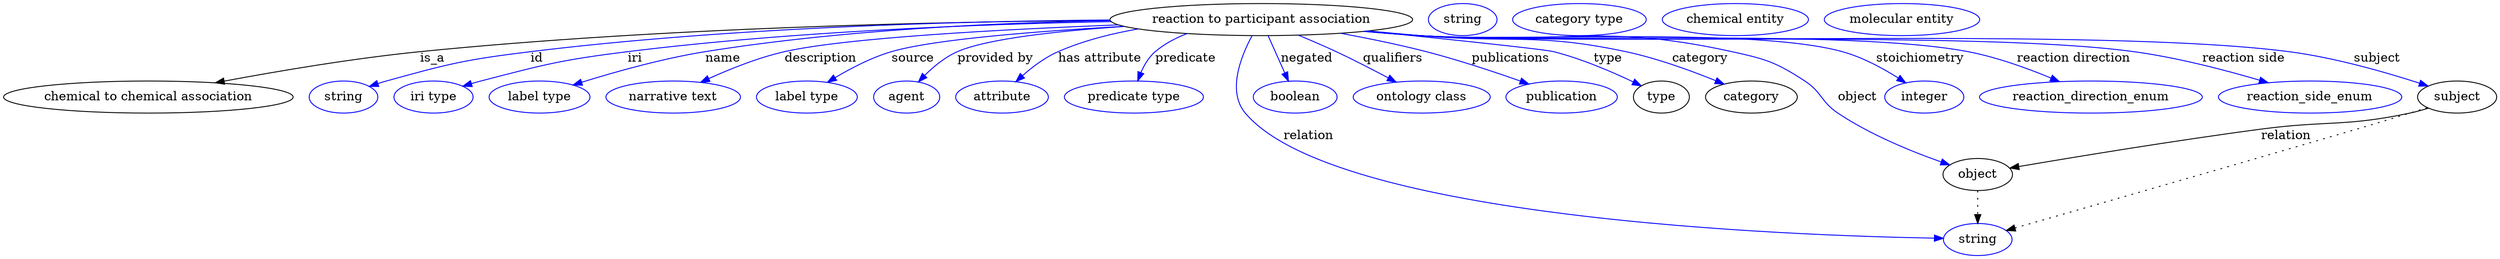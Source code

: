 digraph {
	graph [bb="0,0,2794.7,283"];
	node [label="\N"];
	"reaction to participant association"	[height=0.5,
		label="reaction to participant association",
		pos="1411.5,265",
		width=4.7121];
	"chemical to chemical association"	[height=0.5,
		pos="162.49,178",
		width=4.5135];
	"reaction to participant association" -> "chemical to chemical association"	[label=is_a,
		lp="481.49,221.5",
		pos="e,237.66,194.02 1241.8,264.1 1052.5,262.73 737.35,256.02 467.49,229 392.76,221.52 308.58,207.27 247.62,195.9"];
	id	[color=blue,
		height=0.5,
		label=string,
		pos="381.49,178",
		width=1.0652];
	"reaction to participant association" -> id	[color=blue,
		label=id,
		lp="598.49,221.5",
		pos="e,410.47,190 1241.6,264.57 1075.3,263.29 815.13,256.38 591.49,229 518.55,220.07 500.29,215.65 429.49,196 426.38,195.14 423.18,194.17 \
419.98,193.16",
		style=solid];
	iri	[color=blue,
		height=0.5,
		label="iri type",
		pos="482.49,178",
		width=1.2277];
	"reaction to participant association" -> iri	[color=blue,
		label=iri,
		lp="708.49,221.5",
		pos="e,515.4,190.19 1243.2,262.73 1098.7,259.96 885.23,251.89 700.49,229 626.27,219.8 607.87,214.78 535.49,196 532.11,195.12 528.63,194.16 \
525.15,193.14",
		style=solid];
	name	[color=blue,
		height=0.5,
		label="label type",
		pos="601.49,178",
		width=1.5707];
	"reaction to participant association" -> name	[color=blue,
		label=name,
		lp="807.49,221.5",
		pos="e,639.1,191.57 1242,263.92 1115.9,261.58 940.01,253.51 787.49,229 739.45,221.28 685.93,206.19 648.68,194.59",
		style=solid];
	description	[color=blue,
		height=0.5,
		label="narrative text",
		pos="751.49,178",
		width=2.0943];
	"reaction to participant association" -> description	[color=blue,
		label=description,
		lp="916.99,221.5",
		pos="e,782.2,194.46 1251.2,259.06 1120,253.98 945.25,244.59 876.49,229 847,222.32 815.41,209.63 791.36,198.7",
		style=solid];
	source	[color=blue,
		height=0.5,
		label="label type",
		pos="901.49,178",
		width=1.5707];
	"reaction to participant association" -> source	[color=blue,
		label=source,
		lp="1020.5,221.5",
		pos="e,924.56,194.53 1257.4,257.39 1160.2,251.99 1044.2,242.93 996.49,229 974.24,222.5 951.2,210.52 933.38,199.92",
		style=solid];
	"provided by"	[color=blue,
		height=0.5,
		label=agent,
		pos="1013.5,178",
		width=1.0291];
	"reaction to participant association" -> "provided by"	[color=blue,
		label="provided by",
		lp="1113,221.5",
		pos="e,1026.7,194.99 1257.7,257.29 1183.7,252.24 1104,243.6 1070.5,229 1056.6,222.96 1043.8,212.29 1033.7,202.35",
		style=solid];
	"has attribute"	[color=blue,
		height=0.5,
		label=attribute,
		pos="1120.5,178",
		width=1.4443];
	"reaction to participant association" -> "has attribute"	[color=blue,
		label="has attribute",
		lp="1230.5,221.5",
		pos="e,1136,195.2 1273.2,254.48 1242.8,249.21 1211.4,241.18 1183.5,229 1168.9,222.62 1154.7,211.97 1143.6,202.14",
		style=solid];
	predicate	[color=blue,
		height=0.5,
		label="predicate type",
		pos="1268.5,178",
		width=2.1665];
	"reaction to participant association" -> predicate	[color=blue,
		label=predicate,
		lp="1326.5,221.5",
		pos="e,1272.8,196.07 1328.2,249.3 1315.3,244.37 1302.8,237.79 1292.5,229 1285.2,222.84 1280,213.98 1276.3,205.43",
		style=solid];
	relation	[color=blue,
		height=0.5,
		label=string,
		pos="2213.5,18",
		width=1.0652];
	"reaction to participant association" -> relation	[color=blue,
		label=relation,
		lp="1463.5,134.5",
		pos="e,2175.2,19.376 1401,246.72 1388.8,224.12 1372.8,184.52 1393.5,160 1493.6,41.174 2004.6,22.486 2165.2,19.548",
		style=solid];
	negated	[color=blue,
		height=0.5,
		label=boolean,
		pos="1449.5,178",
		width=1.2999];
	"reaction to participant association" -> negated	[color=blue,
		label=negated,
		lp="1462.5,221.5",
		pos="e,1441.9,195.89 1419.2,246.8 1424.5,234.85 1431.7,218.72 1437.8,205.18",
		style=solid];
	qualifiers	[color=blue,
		height=0.5,
		label="ontology class",
		pos="1590.5,178",
		width=2.1304];
	"reaction to participant association" -> qualifiers	[color=blue,
		label=qualifiers,
		lp="1559,221.5",
		pos="e,1562.1,194.77 1453.3,247.46 1466.8,241.85 1481.9,235.39 1495.5,229 1514.7,219.96 1535.6,209.07 1552.9,199.76",
		style=solid];
	publications	[color=blue,
		height=0.5,
		label=publication,
		pos="1747.5,178",
		width=1.7332];
	"reaction to participant association" -> publications	[color=blue,
		label=publications,
		lp="1691.5,221.5",
		pos="e,1711,192.61 1500.5,249.64 1531.1,244.04 1565.5,237.03 1596.5,229 1632.2,219.76 1671.7,206.57 1701.3,196.06",
		style=solid];
	type	[height=0.5,
		pos="1859.5,178",
		width=0.86659];
	"reaction to participant association" -> type	[color=blue,
		label=type,
		lp="1800.5,221.5",
		pos="e,1837.2,190.61 1530.5,252.11 1620.1,243.03 1729.2,231.64 1739.5,229 1770.6,221.03 1804.2,206.46 1828,195.1",
		style=solid];
	category	[height=0.5,
		pos="1960.5,178",
		width=1.4263];
	"reaction to participant association" -> category	[color=blue,
		label=category,
		lp="1904,221.5",
		pos="e,1930,192.53 1531.8,252.3 1551.4,250.47 1571.5,248.64 1590.5,247 1692.6,238.15 1720.2,250.43 1820.5,229 1855.3,221.57 1893.1,207.66 \
1920.7,196.39",
		style=solid];
	object	[height=0.5,
		pos="2213.5,91",
		width=1.0832];
	"reaction to participant association" -> object	[color=blue,
		label=object,
		lp="2078.5,178",
		pos="e,2181.9,101.73 1529.9,252.03 1550.1,250.2 1570.9,248.44 1590.5,247 1745.4,235.65 1787.9,262.77 1939.5,229 1977.4,220.55 1988.1,\
217.5 2020.5,196 2039.3,183.48 2037.8,172.72 2056.5,160 2092.7,135.41 2139.2,116.61 2172.2,105.07",
		style=solid];
	stoichiometry	[color=blue,
		height=0.5,
		label=integer,
		pos="2153.5,178",
		width=1.2277];
	"reaction to participant association" -> stoichiometry	[color=blue,
		label=stoichiometry,
		lp="2149,221.5",
		pos="e,2132.8,193.9 1528.4,251.94 1549.1,250.08 1570.4,248.34 1590.5,247 1695,240.05 1960.5,256.74 2061.5,229 2083.9,222.85 2106.8,210.39 \
2124.2,199.45",
		style=solid];
	"reaction direction"	[color=blue,
		height=0.5,
		label=reaction_direction_enum,
		pos="2340.5,178",
		width=3.4664];
	"reaction to participant association" -> "reaction direction"	[color=blue,
		label="reaction direction",
		lp="2321,221.5",
		pos="e,2305.1,195.39 1527.9,251.83 1548.7,249.97 1570.2,248.26 1590.5,247 1726.3,238.56 2068.8,254.5 2202.5,229 2234.6,222.88 2269.2,\
210.34 2295.7,199.35",
		style=solid];
	"reaction side"	[color=blue,
		height=0.5,
		label=reaction_side_enum,
		pos="2585.5,178",
		width=2.8525];
	"reaction to participant association" -> "reaction side"	[color=blue,
		label="reaction side",
		lp="2511,221.5",
		pos="e,2538.7,194.06 1526.9,251.8 1548.1,249.92 1569.9,248.21 1590.5,247 1767.6,236.61 2212.7,252.97 2388.5,229 2436.7,222.43 2490.1,\
208.44 2529.1,196.93",
		style=solid];
	subject	[height=0.5,
		pos="2750.5,178",
		width=1.2277];
	"reaction to participant association" -> subject	[color=blue,
		label=subject,
		lp="2660.5,221.5",
		pos="e,2717.9,190.41 1526.9,251.73 1548.1,249.86 1569.9,248.17 1590.5,247 1806,234.79 2347.4,256.61 2561.5,229 2612.9,222.36 2670.3,205.83 \
2708.2,193.58",
		style=solid];
	association_type	[color=blue,
		height=0.5,
		label=string,
		pos="1637.5,265",
		width=1.0652];
	association_category	[color=blue,
		height=0.5,
		label="category type",
		pos="1768.5,265",
		width=2.0762];
	object -> relation	[pos="e,2213.5,36.029 2213.5,72.813 2213.5,64.789 2213.5,55.047 2213.5,46.069",
		style=dotted];
	"chemical to chemical association_object"	[color=blue,
		height=0.5,
		label="chemical entity",
		pos="1943.5,265",
		width=2.2748];
	subject -> relation	[pos="e,2245.4,28.169 2716.9,166.1 2710.4,164.05 2703.8,161.94 2697.5,160 2648.3,144.81 2635.9,141.49 2586.5,127 2466.3,91.722 2324,50.742 \
2255.1,30.935",
		style=dotted];
	subject -> object	[label=relation,
		lp="2558.5,134.5",
		pos="e,2249.5,98.276 2718.3,165.51 2711.5,163.42 2704.3,161.44 2697.5,160 2624.5,144.52 2604.5,151.82 2530.5,142 2433.9,129.18 2321.3,\
110.54 2259.7,100.02"];
	"reaction to participant association_subject"	[color=blue,
		height=0.5,
		label="molecular entity",
		pos="2130.5,265",
		width=2.4192];
}
